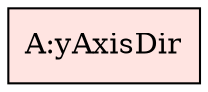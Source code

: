 digraph avsa {


	instance:startOrigin1x	[shape=box, color=black, style=filled, fillcolor=mistyrose, label="A:startOrigin1x"];
	instance:twoDMotion	[shape=box, color=black, style=filled, fillcolor=mistyrose, label="A:twoDMotion"];
	instance:cartSys	[shape=box, color=black, style=filled, fillcolor=mistyrose, label="A:cartSys"];
	instance:cartSysR	[shape=box, color=black, style=filled, fillcolor=mistyrose, label="A:cartSysR"];
	instance:yAxisDir	[shape=box, color=black, style=filled, fillcolor=mistyrose, label="A:yAxisDir"];

	subgraph A {
	rank="same"
	{instance:startOrigin1x, instance:twoDMotion, instance:cartSys, instance:cartSysR, instance:yAxisDir}
	}

}
